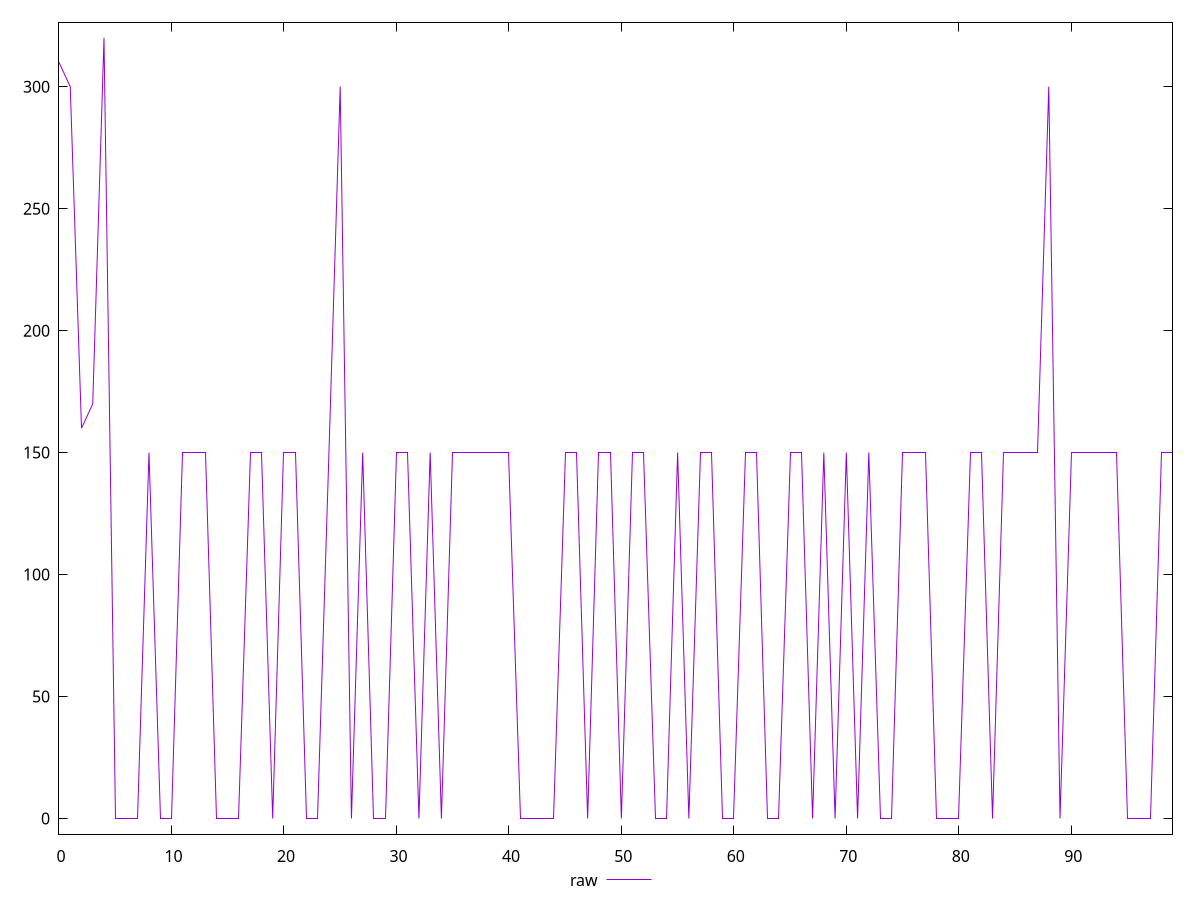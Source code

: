 reset

$raw <<EOF
0 310
1 300
2 160
3 170
4 320
5 0
6 0
7 0
8 150
9 0
10 0
11 150
12 150
13 150
14 0
15 0
16 0
17 150
18 150
19 0
20 150
21 150
22 0
23 0
24 150
25 300
26 0
27 150
28 0
29 0
30 150
31 150
32 0
33 150
34 0
35 150
36 150
37 150
38 150
39 150
40 150
41 0
42 0
43 0
44 0
45 150
46 150
47 0
48 150
49 150
50 0
51 150
52 150
53 0
54 0
55 150
56 0
57 150
58 150
59 0
60 0
61 150
62 150
63 0
64 0
65 150
66 150
67 0
68 150
69 0
70 150
71 0
72 150
73 0
74 0
75 150
76 150
77 150
78 0
79 0
80 0
81 150
82 150
83 0
84 150
85 150
86 150
87 150
88 300
89 0
90 150
91 150
92 150
93 150
94 150
95 0
96 0
97 0
98 150
99 150
EOF

set key outside below
set xrange [0:99]
set yrange [-6.4:326.4]
set trange [-6.4:326.4]
set terminal svg size 640, 500 enhanced background rgb 'white'
set output "report_00017_2021-02-10T15-08-03.406Z/uses-http2/samples/pages+cached/raw/values.svg"

plot $raw title "raw" with line

reset
